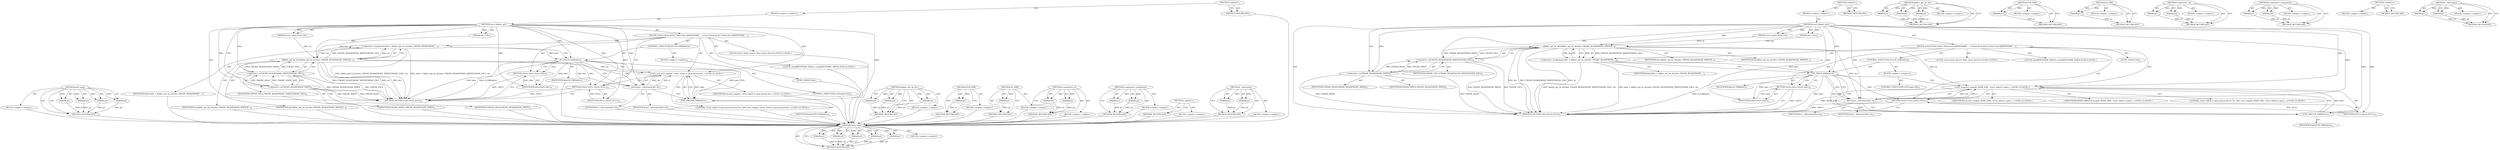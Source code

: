 digraph "__bdevname" {
vulnerable_89 [label=<(METHOD,ext3_msg)>];
vulnerable_90 [label=<(PARAM,p1)>];
vulnerable_91 [label=<(PARAM,p2)>];
vulnerable_92 [label=<(PARAM,p3)>];
vulnerable_93 [label=<(PARAM,p4)>];
vulnerable_94 [label=<(BLOCK,&lt;empty&gt;,&lt;empty&gt;)>];
vulnerable_95 [label=<(METHOD_RETURN,ANY)>];
vulnerable_6 [label=<(METHOD,&lt;global&gt;)<SUB>1</SUB>>];
vulnerable_7 [label=<(BLOCK,&lt;empty&gt;,&lt;empty&gt;)<SUB>1</SUB>>];
vulnerable_8 [label=<(METHOD,ext3_blkdev_get)<SUB>1</SUB>>];
vulnerable_9 [label=<(PARAM,dev_t dev)<SUB>1</SUB>>];
vulnerable_10 [label=<(PARAM,struct super_block *sb)<SUB>1</SUB>>];
vulnerable_11 [label=<(BLOCK,{
	struct block_device *bdev;
	char b[BDEVNAME_...,{
	struct block_device *bdev;
	char b[BDEVNAME_...)<SUB>2</SUB>>];
vulnerable_12 [label="<(LOCAL,struct block_device* bdev: block_device*)<SUB>3</SUB>>"];
vulnerable_13 [label="<(LOCAL,char[BDEVNAME_SIZE] b: char[BDEVNAME_SIZE])<SUB>4</SUB>>"];
vulnerable_14 [label=<(&lt;operator&gt;.assignment,bdev = blkdev_get_by_dev(dev, FMODE_READ|FMODE_...)<SUB>6</SUB>>];
vulnerable_15 [label=<(IDENTIFIER,bdev,bdev = blkdev_get_by_dev(dev, FMODE_READ|FMODE_...)<SUB>6</SUB>>];
vulnerable_16 [label=<(blkdev_get_by_dev,blkdev_get_by_dev(dev, FMODE_READ|FMODE_WRITE|F...)<SUB>6</SUB>>];
vulnerable_17 [label=<(IDENTIFIER,dev,blkdev_get_by_dev(dev, FMODE_READ|FMODE_WRITE|F...)<SUB>6</SUB>>];
vulnerable_18 [label=<(&lt;operator&gt;.or,FMODE_READ|FMODE_WRITE|FMODE_EXCL)<SUB>6</SUB>>];
vulnerable_19 [label=<(&lt;operator&gt;.or,FMODE_READ|FMODE_WRITE)<SUB>6</SUB>>];
vulnerable_20 [label=<(IDENTIFIER,FMODE_READ,FMODE_READ|FMODE_WRITE)<SUB>6</SUB>>];
vulnerable_21 [label=<(IDENTIFIER,FMODE_WRITE,FMODE_READ|FMODE_WRITE)<SUB>6</SUB>>];
vulnerable_22 [label=<(IDENTIFIER,FMODE_EXCL,FMODE_READ|FMODE_WRITE|FMODE_EXCL)<SUB>6</SUB>>];
vulnerable_23 [label=<(IDENTIFIER,sb,blkdev_get_by_dev(dev, FMODE_READ|FMODE_WRITE|F...)<SUB>6</SUB>>];
vulnerable_24 [label=<(CONTROL_STRUCTURE,IF,if (IS_ERR(bdev)))<SUB>7</SUB>>];
vulnerable_25 [label=<(IS_ERR,IS_ERR(bdev))<SUB>7</SUB>>];
vulnerable_26 [label=<(IDENTIFIER,bdev,IS_ERR(bdev))<SUB>7</SUB>>];
vulnerable_27 [label=<(BLOCK,&lt;empty&gt;,&lt;empty&gt;)<SUB>8</SUB>>];
vulnerable_28 [label=<(CONTROL_STRUCTURE,GOTO,goto fail;)<SUB>8</SUB>>];
vulnerable_29 [label=<(RETURN,return bdev;,return bdev;)<SUB>9</SUB>>];
vulnerable_30 [label=<(IDENTIFIER,bdev,return bdev;)<SUB>9</SUB>>];
vulnerable_31 [label=<(JUMP_TARGET,fail)<SUB>11</SUB>>];
vulnerable_32 [label="<(ext3_msg,ext3_msg(sb, &quot;error: failed to open journal dev...)<SUB>12</SUB>>"];
vulnerable_33 [label="<(IDENTIFIER,sb,ext3_msg(sb, &quot;error: failed to open journal dev...)<SUB>12</SUB>>"];
vulnerable_34 [label="<(LITERAL,&quot;error: failed to open journal device %s: %ld&quot;,ext3_msg(sb, &quot;error: failed to open journal dev...)<SUB>12</SUB>>"];
vulnerable_35 [label=<(__bdevname,__bdevname(dev, b))<SUB>13</SUB>>];
vulnerable_36 [label=<(IDENTIFIER,dev,__bdevname(dev, b))<SUB>13</SUB>>];
vulnerable_37 [label=<(IDENTIFIER,b,__bdevname(dev, b))<SUB>13</SUB>>];
vulnerable_38 [label=<(PTR_ERR,PTR_ERR(bdev))<SUB>13</SUB>>];
vulnerable_39 [label=<(IDENTIFIER,bdev,PTR_ERR(bdev))<SUB>13</SUB>>];
vulnerable_40 [label=<(RETURN,return NULL;,return NULL;)<SUB>15</SUB>>];
vulnerable_41 [label=<(IDENTIFIER,NULL,return NULL;)<SUB>15</SUB>>];
vulnerable_42 [label=<(METHOD_RETURN,struct block_device)<SUB>1</SUB>>];
vulnerable_44 [label=<(METHOD_RETURN,ANY)<SUB>1</SUB>>];
vulnerable_74 [label=<(METHOD,blkdev_get_by_dev)>];
vulnerable_75 [label=<(PARAM,p1)>];
vulnerable_76 [label=<(PARAM,p2)>];
vulnerable_77 [label=<(PARAM,p3)>];
vulnerable_78 [label=<(BLOCK,&lt;empty&gt;,&lt;empty&gt;)>];
vulnerable_79 [label=<(METHOD_RETURN,ANY)>];
vulnerable_101 [label=<(METHOD,PTR_ERR)>];
vulnerable_102 [label=<(PARAM,p1)>];
vulnerable_103 [label=<(BLOCK,&lt;empty&gt;,&lt;empty&gt;)>];
vulnerable_104 [label=<(METHOD_RETURN,ANY)>];
vulnerable_85 [label=<(METHOD,IS_ERR)>];
vulnerable_86 [label=<(PARAM,p1)>];
vulnerable_87 [label=<(BLOCK,&lt;empty&gt;,&lt;empty&gt;)>];
vulnerable_88 [label=<(METHOD_RETURN,ANY)>];
vulnerable_80 [label=<(METHOD,&lt;operator&gt;.or)>];
vulnerable_81 [label=<(PARAM,p1)>];
vulnerable_82 [label=<(PARAM,p2)>];
vulnerable_83 [label=<(BLOCK,&lt;empty&gt;,&lt;empty&gt;)>];
vulnerable_84 [label=<(METHOD_RETURN,ANY)>];
vulnerable_69 [label=<(METHOD,&lt;operator&gt;.assignment)>];
vulnerable_70 [label=<(PARAM,p1)>];
vulnerable_71 [label=<(PARAM,p2)>];
vulnerable_72 [label=<(BLOCK,&lt;empty&gt;,&lt;empty&gt;)>];
vulnerable_73 [label=<(METHOD_RETURN,ANY)>];
vulnerable_63 [label=<(METHOD,&lt;global&gt;)<SUB>1</SUB>>];
vulnerable_64 [label=<(BLOCK,&lt;empty&gt;,&lt;empty&gt;)>];
vulnerable_65 [label=<(METHOD_RETURN,ANY)>];
vulnerable_96 [label=<(METHOD,__bdevname)>];
vulnerable_97 [label=<(PARAM,p1)>];
vulnerable_98 [label=<(PARAM,p2)>];
vulnerable_99 [label=<(BLOCK,&lt;empty&gt;,&lt;empty&gt;)>];
vulnerable_100 [label=<(METHOD_RETURN,ANY)>];
fixed_90 [label=<(METHOD,ext3_msg)>];
fixed_91 [label=<(PARAM,p1)>];
fixed_92 [label=<(PARAM,p2)>];
fixed_93 [label=<(PARAM,p3)>];
fixed_94 [label=<(PARAM,p4)>];
fixed_95 [label=<(PARAM,p5)>];
fixed_96 [label=<(BLOCK,&lt;empty&gt;,&lt;empty&gt;)>];
fixed_97 [label=<(METHOD_RETURN,ANY)>];
fixed_6 [label=<(METHOD,&lt;global&gt;)<SUB>1</SUB>>];
fixed_7 [label=<(BLOCK,&lt;empty&gt;,&lt;empty&gt;)<SUB>1</SUB>>];
fixed_8 [label=<(METHOD,ext3_blkdev_get)<SUB>1</SUB>>];
fixed_9 [label=<(PARAM,dev_t dev)<SUB>1</SUB>>];
fixed_10 [label=<(PARAM,struct super_block *sb)<SUB>1</SUB>>];
fixed_11 [label=<(BLOCK,{
	struct block_device *bdev;
	char b[BDEVNAME_...,{
	struct block_device *bdev;
	char b[BDEVNAME_...)<SUB>2</SUB>>];
fixed_12 [label="<(LOCAL,struct block_device* bdev: block_device*)<SUB>3</SUB>>"];
fixed_13 [label="<(LOCAL,char[BDEVNAME_SIZE] b: char[BDEVNAME_SIZE])<SUB>4</SUB>>"];
fixed_14 [label=<(&lt;operator&gt;.assignment,bdev = blkdev_get_by_dev(dev, FMODE_READ|FMODE_...)<SUB>6</SUB>>];
fixed_15 [label=<(IDENTIFIER,bdev,bdev = blkdev_get_by_dev(dev, FMODE_READ|FMODE_...)<SUB>6</SUB>>];
fixed_16 [label=<(blkdev_get_by_dev,blkdev_get_by_dev(dev, FMODE_READ|FMODE_WRITE|F...)<SUB>6</SUB>>];
fixed_17 [label=<(IDENTIFIER,dev,blkdev_get_by_dev(dev, FMODE_READ|FMODE_WRITE|F...)<SUB>6</SUB>>];
fixed_18 [label=<(&lt;operator&gt;.or,FMODE_READ|FMODE_WRITE|FMODE_EXCL)<SUB>6</SUB>>];
fixed_19 [label=<(&lt;operator&gt;.or,FMODE_READ|FMODE_WRITE)<SUB>6</SUB>>];
fixed_20 [label=<(IDENTIFIER,FMODE_READ,FMODE_READ|FMODE_WRITE)<SUB>6</SUB>>];
fixed_21 [label=<(IDENTIFIER,FMODE_WRITE,FMODE_READ|FMODE_WRITE)<SUB>6</SUB>>];
fixed_22 [label=<(IDENTIFIER,FMODE_EXCL,FMODE_READ|FMODE_WRITE|FMODE_EXCL)<SUB>6</SUB>>];
fixed_23 [label=<(IDENTIFIER,sb,blkdev_get_by_dev(dev, FMODE_READ|FMODE_WRITE|F...)<SUB>6</SUB>>];
fixed_24 [label=<(CONTROL_STRUCTURE,IF,if (IS_ERR(bdev)))<SUB>7</SUB>>];
fixed_25 [label=<(IS_ERR,IS_ERR(bdev))<SUB>7</SUB>>];
fixed_26 [label=<(IDENTIFIER,bdev,IS_ERR(bdev))<SUB>7</SUB>>];
fixed_27 [label=<(BLOCK,&lt;empty&gt;,&lt;empty&gt;)<SUB>8</SUB>>];
fixed_28 [label=<(CONTROL_STRUCTURE,GOTO,goto fail;)<SUB>8</SUB>>];
fixed_29 [label=<(RETURN,return bdev;,return bdev;)<SUB>9</SUB>>];
fixed_30 [label=<(IDENTIFIER,bdev,return bdev;)<SUB>9</SUB>>];
fixed_31 [label=<(JUMP_TARGET,fail)<SUB>11</SUB>>];
fixed_32 [label="<(ext3_msg,ext3_msg(sb, KERN_ERR, &quot;error: failed to open j...)<SUB>12</SUB>>"];
fixed_33 [label="<(IDENTIFIER,sb,ext3_msg(sb, KERN_ERR, &quot;error: failed to open j...)<SUB>12</SUB>>"];
fixed_34 [label="<(IDENTIFIER,KERN_ERR,ext3_msg(sb, KERN_ERR, &quot;error: failed to open j...)<SUB>12</SUB>>"];
fixed_35 [label="<(LITERAL,&quot;error: failed to open journal device %s: %ld&quot;,ext3_msg(sb, KERN_ERR, &quot;error: failed to open j...)<SUB>12</SUB>>"];
fixed_36 [label=<(__bdevname,__bdevname(dev, b))<SUB>13</SUB>>];
fixed_37 [label=<(IDENTIFIER,dev,__bdevname(dev, b))<SUB>13</SUB>>];
fixed_38 [label=<(IDENTIFIER,b,__bdevname(dev, b))<SUB>13</SUB>>];
fixed_39 [label=<(PTR_ERR,PTR_ERR(bdev))<SUB>13</SUB>>];
fixed_40 [label=<(IDENTIFIER,bdev,PTR_ERR(bdev))<SUB>13</SUB>>];
fixed_41 [label=<(RETURN,return NULL;,return NULL;)<SUB>15</SUB>>];
fixed_42 [label=<(IDENTIFIER,NULL,return NULL;)<SUB>15</SUB>>];
fixed_43 [label=<(METHOD_RETURN,struct block_device)<SUB>1</SUB>>];
fixed_45 [label=<(METHOD_RETURN,ANY)<SUB>1</SUB>>];
fixed_75 [label=<(METHOD,blkdev_get_by_dev)>];
fixed_76 [label=<(PARAM,p1)>];
fixed_77 [label=<(PARAM,p2)>];
fixed_78 [label=<(PARAM,p3)>];
fixed_79 [label=<(BLOCK,&lt;empty&gt;,&lt;empty&gt;)>];
fixed_80 [label=<(METHOD_RETURN,ANY)>];
fixed_103 [label=<(METHOD,PTR_ERR)>];
fixed_104 [label=<(PARAM,p1)>];
fixed_105 [label=<(BLOCK,&lt;empty&gt;,&lt;empty&gt;)>];
fixed_106 [label=<(METHOD_RETURN,ANY)>];
fixed_86 [label=<(METHOD,IS_ERR)>];
fixed_87 [label=<(PARAM,p1)>];
fixed_88 [label=<(BLOCK,&lt;empty&gt;,&lt;empty&gt;)>];
fixed_89 [label=<(METHOD_RETURN,ANY)>];
fixed_81 [label=<(METHOD,&lt;operator&gt;.or)>];
fixed_82 [label=<(PARAM,p1)>];
fixed_83 [label=<(PARAM,p2)>];
fixed_84 [label=<(BLOCK,&lt;empty&gt;,&lt;empty&gt;)>];
fixed_85 [label=<(METHOD_RETURN,ANY)>];
fixed_70 [label=<(METHOD,&lt;operator&gt;.assignment)>];
fixed_71 [label=<(PARAM,p1)>];
fixed_72 [label=<(PARAM,p2)>];
fixed_73 [label=<(BLOCK,&lt;empty&gt;,&lt;empty&gt;)>];
fixed_74 [label=<(METHOD_RETURN,ANY)>];
fixed_64 [label=<(METHOD,&lt;global&gt;)<SUB>1</SUB>>];
fixed_65 [label=<(BLOCK,&lt;empty&gt;,&lt;empty&gt;)>];
fixed_66 [label=<(METHOD_RETURN,ANY)>];
fixed_98 [label=<(METHOD,__bdevname)>];
fixed_99 [label=<(PARAM,p1)>];
fixed_100 [label=<(PARAM,p2)>];
fixed_101 [label=<(BLOCK,&lt;empty&gt;,&lt;empty&gt;)>];
fixed_102 [label=<(METHOD_RETURN,ANY)>];
vulnerable_89 -> vulnerable_90  [key=0, label="AST: "];
vulnerable_89 -> vulnerable_90  [key=1, label="DDG: "];
vulnerable_89 -> vulnerable_94  [key=0, label="AST: "];
vulnerable_89 -> vulnerable_91  [key=0, label="AST: "];
vulnerable_89 -> vulnerable_91  [key=1, label="DDG: "];
vulnerable_89 -> vulnerable_95  [key=0, label="AST: "];
vulnerable_89 -> vulnerable_95  [key=1, label="CFG: "];
vulnerable_89 -> vulnerable_92  [key=0, label="AST: "];
vulnerable_89 -> vulnerable_92  [key=1, label="DDG: "];
vulnerable_89 -> vulnerable_93  [key=0, label="AST: "];
vulnerable_89 -> vulnerable_93  [key=1, label="DDG: "];
vulnerable_90 -> vulnerable_95  [key=0, label="DDG: p1"];
vulnerable_91 -> vulnerable_95  [key=0, label="DDG: p2"];
vulnerable_92 -> vulnerable_95  [key=0, label="DDG: p3"];
vulnerable_93 -> vulnerable_95  [key=0, label="DDG: p4"];
vulnerable_94 -> fixed_90  [key=0];
vulnerable_95 -> fixed_90  [key=0];
vulnerable_6 -> vulnerable_7  [key=0, label="AST: "];
vulnerable_6 -> vulnerable_44  [key=0, label="AST: "];
vulnerable_6 -> vulnerable_44  [key=1, label="CFG: "];
vulnerable_7 -> vulnerable_8  [key=0, label="AST: "];
vulnerable_8 -> vulnerable_9  [key=0, label="AST: "];
vulnerable_8 -> vulnerable_9  [key=1, label="DDG: "];
vulnerable_8 -> vulnerable_10  [key=0, label="AST: "];
vulnerable_8 -> vulnerable_10  [key=1, label="DDG: "];
vulnerable_8 -> vulnerable_11  [key=0, label="AST: "];
vulnerable_8 -> vulnerable_42  [key=0, label="AST: "];
vulnerable_8 -> vulnerable_19  [key=0, label="CFG: "];
vulnerable_8 -> vulnerable_19  [key=1, label="DDG: "];
vulnerable_8 -> vulnerable_40  [key=0, label="DDG: "];
vulnerable_8 -> vulnerable_30  [key=0, label="DDG: "];
vulnerable_8 -> vulnerable_32  [key=0, label="DDG: "];
vulnerable_8 -> vulnerable_41  [key=0, label="DDG: "];
vulnerable_8 -> vulnerable_16  [key=0, label="DDG: "];
vulnerable_8 -> vulnerable_25  [key=0, label="DDG: "];
vulnerable_8 -> vulnerable_35  [key=0, label="DDG: "];
vulnerable_8 -> vulnerable_38  [key=0, label="DDG: "];
vulnerable_8 -> vulnerable_18  [key=0, label="DDG: "];
vulnerable_9 -> vulnerable_16  [key=0, label="DDG: dev"];
vulnerable_10 -> vulnerable_16  [key=0, label="DDG: sb"];
vulnerable_11 -> vulnerable_12  [key=0, label="AST: "];
vulnerable_11 -> vulnerable_13  [key=0, label="AST: "];
vulnerable_11 -> vulnerable_14  [key=0, label="AST: "];
vulnerable_11 -> vulnerable_24  [key=0, label="AST: "];
vulnerable_11 -> vulnerable_29  [key=0, label="AST: "];
vulnerable_11 -> vulnerable_31  [key=0, label="AST: "];
vulnerable_11 -> vulnerable_32  [key=0, label="AST: "];
vulnerable_11 -> vulnerable_40  [key=0, label="AST: "];
vulnerable_12 -> fixed_90  [key=0];
vulnerable_13 -> fixed_90  [key=0];
vulnerable_14 -> vulnerable_15  [key=0, label="AST: "];
vulnerable_14 -> vulnerable_16  [key=0, label="AST: "];
vulnerable_14 -> vulnerable_25  [key=0, label="CFG: "];
vulnerable_14 -> vulnerable_25  [key=1, label="DDG: bdev"];
vulnerable_14 -> vulnerable_42  [key=0, label="DDG: blkdev_get_by_dev(dev, FMODE_READ|FMODE_WRITE|FMODE_EXCL, sb)"];
vulnerable_14 -> vulnerable_42  [key=1, label="DDG: bdev = blkdev_get_by_dev(dev, FMODE_READ|FMODE_WRITE|FMODE_EXCL, sb)"];
vulnerable_15 -> fixed_90  [key=0];
vulnerable_16 -> vulnerable_17  [key=0, label="AST: "];
vulnerable_16 -> vulnerable_18  [key=0, label="AST: "];
vulnerable_16 -> vulnerable_23  [key=0, label="AST: "];
vulnerable_16 -> vulnerable_14  [key=0, label="CFG: "];
vulnerable_16 -> vulnerable_14  [key=1, label="DDG: dev"];
vulnerable_16 -> vulnerable_14  [key=2, label="DDG: FMODE_READ|FMODE_WRITE|FMODE_EXCL"];
vulnerable_16 -> vulnerable_14  [key=3, label="DDG: sb"];
vulnerable_16 -> vulnerable_42  [key=0, label="DDG: dev"];
vulnerable_16 -> vulnerable_42  [key=1, label="DDG: FMODE_READ|FMODE_WRITE|FMODE_EXCL"];
vulnerable_16 -> vulnerable_42  [key=2, label="DDG: sb"];
vulnerable_16 -> vulnerable_32  [key=0, label="DDG: sb"];
vulnerable_16 -> vulnerable_35  [key=0, label="DDG: dev"];
vulnerable_17 -> fixed_90  [key=0];
vulnerable_18 -> vulnerable_19  [key=0, label="AST: "];
vulnerable_18 -> vulnerable_22  [key=0, label="AST: "];
vulnerable_18 -> vulnerable_16  [key=0, label="CFG: "];
vulnerable_18 -> vulnerable_16  [key=1, label="DDG: FMODE_READ|FMODE_WRITE"];
vulnerable_18 -> vulnerable_16  [key=2, label="DDG: FMODE_EXCL"];
vulnerable_18 -> vulnerable_42  [key=0, label="DDG: FMODE_READ|FMODE_WRITE"];
vulnerable_18 -> vulnerable_42  [key=1, label="DDG: FMODE_EXCL"];
vulnerable_19 -> vulnerable_20  [key=0, label="AST: "];
vulnerable_19 -> vulnerable_21  [key=0, label="AST: "];
vulnerable_19 -> vulnerable_18  [key=0, label="CFG: "];
vulnerable_19 -> vulnerable_18  [key=1, label="DDG: FMODE_READ"];
vulnerable_19 -> vulnerable_18  [key=2, label="DDG: FMODE_WRITE"];
vulnerable_19 -> vulnerable_42  [key=0, label="DDG: FMODE_WRITE"];
vulnerable_19 -> vulnerable_42  [key=1, label="DDG: FMODE_READ"];
vulnerable_20 -> fixed_90  [key=0];
vulnerable_21 -> fixed_90  [key=0];
vulnerable_22 -> fixed_90  [key=0];
vulnerable_23 -> fixed_90  [key=0];
vulnerable_24 -> vulnerable_25  [key=0, label="AST: "];
vulnerable_24 -> vulnerable_27  [key=0, label="AST: "];
vulnerable_25 -> vulnerable_26  [key=0, label="AST: "];
vulnerable_25 -> vulnerable_35  [key=0, label="CFG: "];
vulnerable_25 -> vulnerable_35  [key=1, label="CDG: "];
vulnerable_25 -> vulnerable_29  [key=0, label="CFG: "];
vulnerable_25 -> vulnerable_29  [key=1, label="CDG: "];
vulnerable_25 -> vulnerable_42  [key=0, label="DDG: bdev"];
vulnerable_25 -> vulnerable_42  [key=1, label="DDG: IS_ERR(bdev)"];
vulnerable_25 -> vulnerable_30  [key=0, label="DDG: bdev"];
vulnerable_25 -> vulnerable_38  [key=0, label="DDG: bdev"];
vulnerable_25 -> vulnerable_38  [key=1, label="CDG: "];
vulnerable_25 -> vulnerable_40  [key=0, label="CDG: "];
vulnerable_25 -> vulnerable_32  [key=0, label="CDG: "];
vulnerable_26 -> fixed_90  [key=0];
vulnerable_27 -> vulnerable_28  [key=0, label="AST: "];
vulnerable_28 -> fixed_90  [key=0];
vulnerable_29 -> vulnerable_30  [key=0, label="AST: "];
vulnerable_29 -> vulnerable_42  [key=0, label="CFG: "];
vulnerable_29 -> vulnerable_42  [key=1, label="DDG: &lt;RET&gt;"];
vulnerable_30 -> vulnerable_29  [key=0, label="DDG: bdev"];
vulnerable_31 -> fixed_90  [key=0];
vulnerable_32 -> vulnerable_33  [key=0, label="AST: "];
vulnerable_32 -> vulnerable_34  [key=0, label="AST: "];
vulnerable_32 -> vulnerable_35  [key=0, label="AST: "];
vulnerable_32 -> vulnerable_38  [key=0, label="AST: "];
vulnerable_32 -> vulnerable_40  [key=0, label="CFG: "];
vulnerable_33 -> fixed_90  [key=0];
vulnerable_34 -> fixed_90  [key=0];
vulnerable_35 -> vulnerable_36  [key=0, label="AST: "];
vulnerable_35 -> vulnerable_37  [key=0, label="AST: "];
vulnerable_35 -> vulnerable_38  [key=0, label="CFG: "];
vulnerable_35 -> vulnerable_32  [key=0, label="DDG: dev"];
vulnerable_35 -> vulnerable_32  [key=1, label="DDG: b"];
vulnerable_36 -> fixed_90  [key=0];
vulnerable_37 -> fixed_90  [key=0];
vulnerable_38 -> vulnerable_39  [key=0, label="AST: "];
vulnerable_38 -> vulnerable_32  [key=0, label="CFG: "];
vulnerable_38 -> vulnerable_32  [key=1, label="DDG: bdev"];
vulnerable_39 -> fixed_90  [key=0];
vulnerable_40 -> vulnerable_41  [key=0, label="AST: "];
vulnerable_40 -> vulnerable_42  [key=0, label="CFG: "];
vulnerable_40 -> vulnerable_42  [key=1, label="DDG: &lt;RET&gt;"];
vulnerable_41 -> vulnerable_40  [key=0, label="DDG: NULL"];
vulnerable_42 -> fixed_90  [key=0];
vulnerable_44 -> fixed_90  [key=0];
vulnerable_74 -> vulnerable_75  [key=0, label="AST: "];
vulnerable_74 -> vulnerable_75  [key=1, label="DDG: "];
vulnerable_74 -> vulnerable_78  [key=0, label="AST: "];
vulnerable_74 -> vulnerable_76  [key=0, label="AST: "];
vulnerable_74 -> vulnerable_76  [key=1, label="DDG: "];
vulnerable_74 -> vulnerable_79  [key=0, label="AST: "];
vulnerable_74 -> vulnerable_79  [key=1, label="CFG: "];
vulnerable_74 -> vulnerable_77  [key=0, label="AST: "];
vulnerable_74 -> vulnerable_77  [key=1, label="DDG: "];
vulnerable_75 -> vulnerable_79  [key=0, label="DDG: p1"];
vulnerable_76 -> vulnerable_79  [key=0, label="DDG: p2"];
vulnerable_77 -> vulnerable_79  [key=0, label="DDG: p3"];
vulnerable_78 -> fixed_90  [key=0];
vulnerable_79 -> fixed_90  [key=0];
vulnerable_101 -> vulnerable_102  [key=0, label="AST: "];
vulnerable_101 -> vulnerable_102  [key=1, label="DDG: "];
vulnerable_101 -> vulnerable_103  [key=0, label="AST: "];
vulnerable_101 -> vulnerable_104  [key=0, label="AST: "];
vulnerable_101 -> vulnerable_104  [key=1, label="CFG: "];
vulnerable_102 -> vulnerable_104  [key=0, label="DDG: p1"];
vulnerable_103 -> fixed_90  [key=0];
vulnerable_104 -> fixed_90  [key=0];
vulnerable_85 -> vulnerable_86  [key=0, label="AST: "];
vulnerable_85 -> vulnerable_86  [key=1, label="DDG: "];
vulnerable_85 -> vulnerable_87  [key=0, label="AST: "];
vulnerable_85 -> vulnerable_88  [key=0, label="AST: "];
vulnerable_85 -> vulnerable_88  [key=1, label="CFG: "];
vulnerable_86 -> vulnerable_88  [key=0, label="DDG: p1"];
vulnerable_87 -> fixed_90  [key=0];
vulnerable_88 -> fixed_90  [key=0];
vulnerable_80 -> vulnerable_81  [key=0, label="AST: "];
vulnerable_80 -> vulnerable_81  [key=1, label="DDG: "];
vulnerable_80 -> vulnerable_83  [key=0, label="AST: "];
vulnerable_80 -> vulnerable_82  [key=0, label="AST: "];
vulnerable_80 -> vulnerable_82  [key=1, label="DDG: "];
vulnerable_80 -> vulnerable_84  [key=0, label="AST: "];
vulnerable_80 -> vulnerable_84  [key=1, label="CFG: "];
vulnerable_81 -> vulnerable_84  [key=0, label="DDG: p1"];
vulnerable_82 -> vulnerable_84  [key=0, label="DDG: p2"];
vulnerable_83 -> fixed_90  [key=0];
vulnerable_84 -> fixed_90  [key=0];
vulnerable_69 -> vulnerable_70  [key=0, label="AST: "];
vulnerable_69 -> vulnerable_70  [key=1, label="DDG: "];
vulnerable_69 -> vulnerable_72  [key=0, label="AST: "];
vulnerable_69 -> vulnerable_71  [key=0, label="AST: "];
vulnerable_69 -> vulnerable_71  [key=1, label="DDG: "];
vulnerable_69 -> vulnerable_73  [key=0, label="AST: "];
vulnerable_69 -> vulnerable_73  [key=1, label="CFG: "];
vulnerable_70 -> vulnerable_73  [key=0, label="DDG: p1"];
vulnerable_71 -> vulnerable_73  [key=0, label="DDG: p2"];
vulnerable_72 -> fixed_90  [key=0];
vulnerable_73 -> fixed_90  [key=0];
vulnerable_63 -> vulnerable_64  [key=0, label="AST: "];
vulnerable_63 -> vulnerable_65  [key=0, label="AST: "];
vulnerable_63 -> vulnerable_65  [key=1, label="CFG: "];
vulnerable_64 -> fixed_90  [key=0];
vulnerable_65 -> fixed_90  [key=0];
vulnerable_96 -> vulnerable_97  [key=0, label="AST: "];
vulnerable_96 -> vulnerable_97  [key=1, label="DDG: "];
vulnerable_96 -> vulnerable_99  [key=0, label="AST: "];
vulnerable_96 -> vulnerable_98  [key=0, label="AST: "];
vulnerable_96 -> vulnerable_98  [key=1, label="DDG: "];
vulnerable_96 -> vulnerable_100  [key=0, label="AST: "];
vulnerable_96 -> vulnerable_100  [key=1, label="CFG: "];
vulnerable_97 -> vulnerable_100  [key=0, label="DDG: p1"];
vulnerable_98 -> vulnerable_100  [key=0, label="DDG: p2"];
vulnerable_99 -> fixed_90  [key=0];
vulnerable_100 -> fixed_90  [key=0];
fixed_90 -> fixed_91  [key=0, label="AST: "];
fixed_90 -> fixed_91  [key=1, label="DDG: "];
fixed_90 -> fixed_96  [key=0, label="AST: "];
fixed_90 -> fixed_92  [key=0, label="AST: "];
fixed_90 -> fixed_92  [key=1, label="DDG: "];
fixed_90 -> fixed_97  [key=0, label="AST: "];
fixed_90 -> fixed_97  [key=1, label="CFG: "];
fixed_90 -> fixed_93  [key=0, label="AST: "];
fixed_90 -> fixed_93  [key=1, label="DDG: "];
fixed_90 -> fixed_94  [key=0, label="AST: "];
fixed_90 -> fixed_94  [key=1, label="DDG: "];
fixed_90 -> fixed_95  [key=0, label="AST: "];
fixed_90 -> fixed_95  [key=1, label="DDG: "];
fixed_91 -> fixed_97  [key=0, label="DDG: p1"];
fixed_92 -> fixed_97  [key=0, label="DDG: p2"];
fixed_93 -> fixed_97  [key=0, label="DDG: p3"];
fixed_94 -> fixed_97  [key=0, label="DDG: p4"];
fixed_95 -> fixed_97  [key=0, label="DDG: p5"];
fixed_6 -> fixed_7  [key=0, label="AST: "];
fixed_6 -> fixed_45  [key=0, label="AST: "];
fixed_6 -> fixed_45  [key=1, label="CFG: "];
fixed_7 -> fixed_8  [key=0, label="AST: "];
fixed_8 -> fixed_9  [key=0, label="AST: "];
fixed_8 -> fixed_9  [key=1, label="DDG: "];
fixed_8 -> fixed_10  [key=0, label="AST: "];
fixed_8 -> fixed_10  [key=1, label="DDG: "];
fixed_8 -> fixed_11  [key=0, label="AST: "];
fixed_8 -> fixed_43  [key=0, label="AST: "];
fixed_8 -> fixed_19  [key=0, label="CFG: "];
fixed_8 -> fixed_19  [key=1, label="DDG: "];
fixed_8 -> fixed_41  [key=0, label="DDG: "];
fixed_8 -> fixed_30  [key=0, label="DDG: "];
fixed_8 -> fixed_32  [key=0, label="DDG: "];
fixed_8 -> fixed_42  [key=0, label="DDG: "];
fixed_8 -> fixed_16  [key=0, label="DDG: "];
fixed_8 -> fixed_25  [key=0, label="DDG: "];
fixed_8 -> fixed_36  [key=0, label="DDG: "];
fixed_8 -> fixed_39  [key=0, label="DDG: "];
fixed_8 -> fixed_18  [key=0, label="DDG: "];
fixed_9 -> fixed_16  [key=0, label="DDG: dev"];
fixed_10 -> fixed_16  [key=0, label="DDG: sb"];
fixed_11 -> fixed_12  [key=0, label="AST: "];
fixed_11 -> fixed_13  [key=0, label="AST: "];
fixed_11 -> fixed_14  [key=0, label="AST: "];
fixed_11 -> fixed_24  [key=0, label="AST: "];
fixed_11 -> fixed_29  [key=0, label="AST: "];
fixed_11 -> fixed_31  [key=0, label="AST: "];
fixed_11 -> fixed_32  [key=0, label="AST: "];
fixed_11 -> fixed_41  [key=0, label="AST: "];
fixed_14 -> fixed_15  [key=0, label="AST: "];
fixed_14 -> fixed_16  [key=0, label="AST: "];
fixed_14 -> fixed_25  [key=0, label="CFG: "];
fixed_14 -> fixed_25  [key=1, label="DDG: bdev"];
fixed_14 -> fixed_43  [key=0, label="DDG: blkdev_get_by_dev(dev, FMODE_READ|FMODE_WRITE|FMODE_EXCL, sb)"];
fixed_14 -> fixed_43  [key=1, label="DDG: bdev = blkdev_get_by_dev(dev, FMODE_READ|FMODE_WRITE|FMODE_EXCL, sb)"];
fixed_16 -> fixed_17  [key=0, label="AST: "];
fixed_16 -> fixed_18  [key=0, label="AST: "];
fixed_16 -> fixed_23  [key=0, label="AST: "];
fixed_16 -> fixed_14  [key=0, label="CFG: "];
fixed_16 -> fixed_14  [key=1, label="DDG: dev"];
fixed_16 -> fixed_14  [key=2, label="DDG: FMODE_READ|FMODE_WRITE|FMODE_EXCL"];
fixed_16 -> fixed_14  [key=3, label="DDG: sb"];
fixed_16 -> fixed_43  [key=0, label="DDG: dev"];
fixed_16 -> fixed_43  [key=1, label="DDG: FMODE_READ|FMODE_WRITE|FMODE_EXCL"];
fixed_16 -> fixed_43  [key=2, label="DDG: sb"];
fixed_16 -> fixed_32  [key=0, label="DDG: sb"];
fixed_16 -> fixed_36  [key=0, label="DDG: dev"];
fixed_18 -> fixed_19  [key=0, label="AST: "];
fixed_18 -> fixed_22  [key=0, label="AST: "];
fixed_18 -> fixed_16  [key=0, label="CFG: "];
fixed_18 -> fixed_16  [key=1, label="DDG: FMODE_READ|FMODE_WRITE"];
fixed_18 -> fixed_16  [key=2, label="DDG: FMODE_EXCL"];
fixed_18 -> fixed_43  [key=0, label="DDG: FMODE_READ|FMODE_WRITE"];
fixed_18 -> fixed_43  [key=1, label="DDG: FMODE_EXCL"];
fixed_19 -> fixed_20  [key=0, label="AST: "];
fixed_19 -> fixed_21  [key=0, label="AST: "];
fixed_19 -> fixed_18  [key=0, label="CFG: "];
fixed_19 -> fixed_18  [key=1, label="DDG: FMODE_READ"];
fixed_19 -> fixed_18  [key=2, label="DDG: FMODE_WRITE"];
fixed_19 -> fixed_43  [key=0, label="DDG: FMODE_WRITE"];
fixed_19 -> fixed_43  [key=1, label="DDG: FMODE_READ"];
fixed_24 -> fixed_25  [key=0, label="AST: "];
fixed_24 -> fixed_27  [key=0, label="AST: "];
fixed_25 -> fixed_26  [key=0, label="AST: "];
fixed_25 -> fixed_36  [key=0, label="CFG: "];
fixed_25 -> fixed_36  [key=1, label="CDG: "];
fixed_25 -> fixed_29  [key=0, label="CFG: "];
fixed_25 -> fixed_29  [key=1, label="CDG: "];
fixed_25 -> fixed_43  [key=0, label="DDG: bdev"];
fixed_25 -> fixed_43  [key=1, label="DDG: IS_ERR(bdev)"];
fixed_25 -> fixed_30  [key=0, label="DDG: bdev"];
fixed_25 -> fixed_39  [key=0, label="DDG: bdev"];
fixed_25 -> fixed_39  [key=1, label="CDG: "];
fixed_25 -> fixed_32  [key=0, label="CDG: "];
fixed_25 -> fixed_41  [key=0, label="CDG: "];
fixed_27 -> fixed_28  [key=0, label="AST: "];
fixed_29 -> fixed_30  [key=0, label="AST: "];
fixed_29 -> fixed_43  [key=0, label="CFG: "];
fixed_29 -> fixed_43  [key=1, label="DDG: &lt;RET&gt;"];
fixed_30 -> fixed_29  [key=0, label="DDG: bdev"];
fixed_32 -> fixed_33  [key=0, label="AST: "];
fixed_32 -> fixed_34  [key=0, label="AST: "];
fixed_32 -> fixed_35  [key=0, label="AST: "];
fixed_32 -> fixed_36  [key=0, label="AST: "];
fixed_32 -> fixed_39  [key=0, label="AST: "];
fixed_32 -> fixed_41  [key=0, label="CFG: "];
fixed_32 -> fixed_43  [key=0, label="DDG: KERN_ERR"];
fixed_36 -> fixed_37  [key=0, label="AST: "];
fixed_36 -> fixed_38  [key=0, label="AST: "];
fixed_36 -> fixed_39  [key=0, label="CFG: "];
fixed_36 -> fixed_32  [key=0, label="DDG: dev"];
fixed_36 -> fixed_32  [key=1, label="DDG: b"];
fixed_39 -> fixed_40  [key=0, label="AST: "];
fixed_39 -> fixed_32  [key=0, label="CFG: "];
fixed_39 -> fixed_32  [key=1, label="DDG: bdev"];
fixed_41 -> fixed_42  [key=0, label="AST: "];
fixed_41 -> fixed_43  [key=0, label="CFG: "];
fixed_41 -> fixed_43  [key=1, label="DDG: &lt;RET&gt;"];
fixed_42 -> fixed_41  [key=0, label="DDG: NULL"];
fixed_75 -> fixed_76  [key=0, label="AST: "];
fixed_75 -> fixed_76  [key=1, label="DDG: "];
fixed_75 -> fixed_79  [key=0, label="AST: "];
fixed_75 -> fixed_77  [key=0, label="AST: "];
fixed_75 -> fixed_77  [key=1, label="DDG: "];
fixed_75 -> fixed_80  [key=0, label="AST: "];
fixed_75 -> fixed_80  [key=1, label="CFG: "];
fixed_75 -> fixed_78  [key=0, label="AST: "];
fixed_75 -> fixed_78  [key=1, label="DDG: "];
fixed_76 -> fixed_80  [key=0, label="DDG: p1"];
fixed_77 -> fixed_80  [key=0, label="DDG: p2"];
fixed_78 -> fixed_80  [key=0, label="DDG: p3"];
fixed_103 -> fixed_104  [key=0, label="AST: "];
fixed_103 -> fixed_104  [key=1, label="DDG: "];
fixed_103 -> fixed_105  [key=0, label="AST: "];
fixed_103 -> fixed_106  [key=0, label="AST: "];
fixed_103 -> fixed_106  [key=1, label="CFG: "];
fixed_104 -> fixed_106  [key=0, label="DDG: p1"];
fixed_86 -> fixed_87  [key=0, label="AST: "];
fixed_86 -> fixed_87  [key=1, label="DDG: "];
fixed_86 -> fixed_88  [key=0, label="AST: "];
fixed_86 -> fixed_89  [key=0, label="AST: "];
fixed_86 -> fixed_89  [key=1, label="CFG: "];
fixed_87 -> fixed_89  [key=0, label="DDG: p1"];
fixed_81 -> fixed_82  [key=0, label="AST: "];
fixed_81 -> fixed_82  [key=1, label="DDG: "];
fixed_81 -> fixed_84  [key=0, label="AST: "];
fixed_81 -> fixed_83  [key=0, label="AST: "];
fixed_81 -> fixed_83  [key=1, label="DDG: "];
fixed_81 -> fixed_85  [key=0, label="AST: "];
fixed_81 -> fixed_85  [key=1, label="CFG: "];
fixed_82 -> fixed_85  [key=0, label="DDG: p1"];
fixed_83 -> fixed_85  [key=0, label="DDG: p2"];
fixed_70 -> fixed_71  [key=0, label="AST: "];
fixed_70 -> fixed_71  [key=1, label="DDG: "];
fixed_70 -> fixed_73  [key=0, label="AST: "];
fixed_70 -> fixed_72  [key=0, label="AST: "];
fixed_70 -> fixed_72  [key=1, label="DDG: "];
fixed_70 -> fixed_74  [key=0, label="AST: "];
fixed_70 -> fixed_74  [key=1, label="CFG: "];
fixed_71 -> fixed_74  [key=0, label="DDG: p1"];
fixed_72 -> fixed_74  [key=0, label="DDG: p2"];
fixed_64 -> fixed_65  [key=0, label="AST: "];
fixed_64 -> fixed_66  [key=0, label="AST: "];
fixed_64 -> fixed_66  [key=1, label="CFG: "];
fixed_98 -> fixed_99  [key=0, label="AST: "];
fixed_98 -> fixed_99  [key=1, label="DDG: "];
fixed_98 -> fixed_101  [key=0, label="AST: "];
fixed_98 -> fixed_100  [key=0, label="AST: "];
fixed_98 -> fixed_100  [key=1, label="DDG: "];
fixed_98 -> fixed_102  [key=0, label="AST: "];
fixed_98 -> fixed_102  [key=1, label="CFG: "];
fixed_99 -> fixed_102  [key=0, label="DDG: p1"];
fixed_100 -> fixed_102  [key=0, label="DDG: p2"];
}
